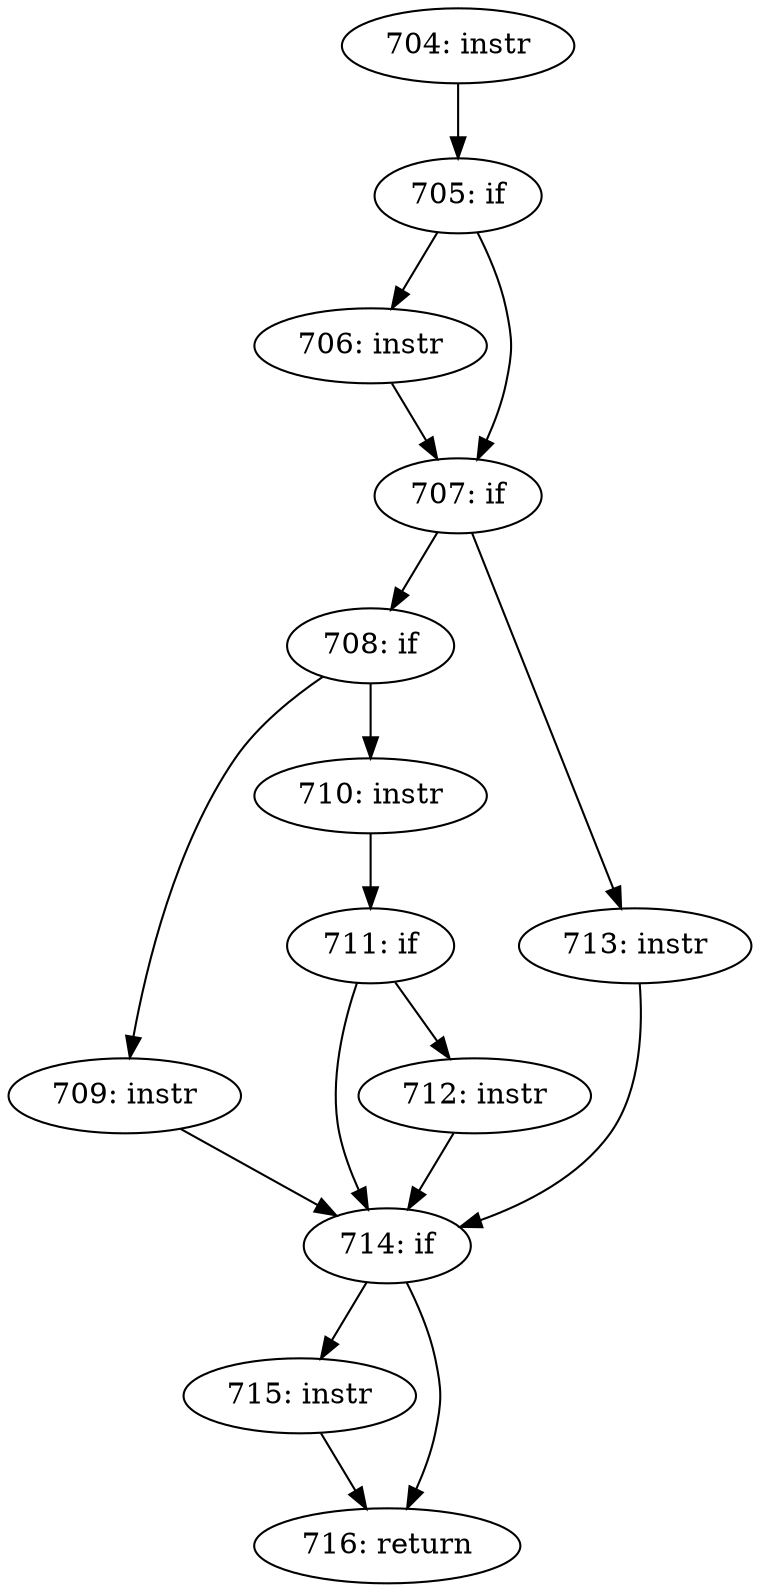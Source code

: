 digraph CFG_tcp_rcv_rtt_update {
704 [label="704: instr"]
	704 -> 705
705 [label="705: if"]
	705 -> 706
	705 -> 707
706 [label="706: instr"]
	706 -> 707
707 [label="707: if"]
	707 -> 708
	707 -> 713
708 [label="708: if"]
	708 -> 709
	708 -> 710
709 [label="709: instr"]
	709 -> 714
710 [label="710: instr"]
	710 -> 711
711 [label="711: if"]
	711 -> 712
	711 -> 714
712 [label="712: instr"]
	712 -> 714
713 [label="713: instr"]
	713 -> 714
714 [label="714: if"]
	714 -> 715
	714 -> 716
715 [label="715: instr"]
	715 -> 716
716 [label="716: return"]
	
}
